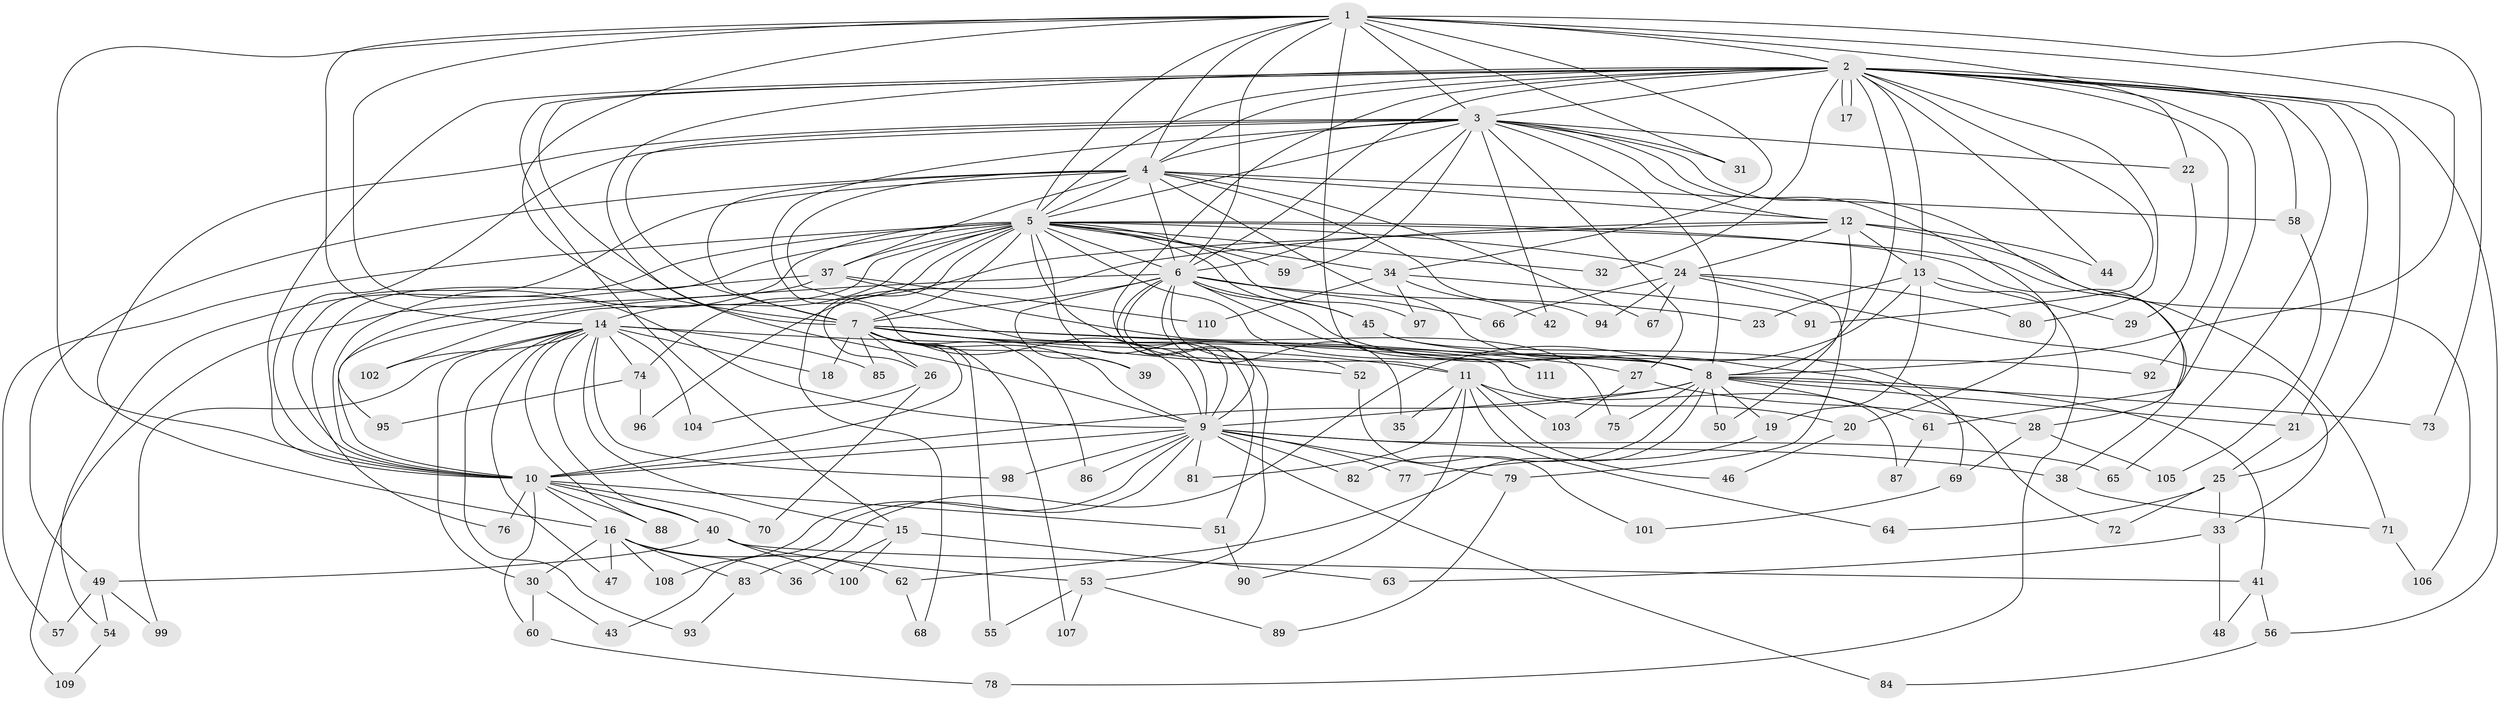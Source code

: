// coarse degree distribution, {12: 0.03636363636363636, 18: 0.01818181818181818, 16: 0.01818181818181818, 1: 0.14545454545454545, 2: 0.5818181818181818, 6: 0.03636363636363636, 3: 0.07272727272727272, 4: 0.03636363636363636, 28: 0.01818181818181818, 5: 0.01818181818181818, 19: 0.01818181818181818}
// Generated by graph-tools (version 1.1) at 2025/49/03/04/25 21:49:53]
// undirected, 111 vertices, 247 edges
graph export_dot {
graph [start="1"]
  node [color=gray90,style=filled];
  1;
  2;
  3;
  4;
  5;
  6;
  7;
  8;
  9;
  10;
  11;
  12;
  13;
  14;
  15;
  16;
  17;
  18;
  19;
  20;
  21;
  22;
  23;
  24;
  25;
  26;
  27;
  28;
  29;
  30;
  31;
  32;
  33;
  34;
  35;
  36;
  37;
  38;
  39;
  40;
  41;
  42;
  43;
  44;
  45;
  46;
  47;
  48;
  49;
  50;
  51;
  52;
  53;
  54;
  55;
  56;
  57;
  58;
  59;
  60;
  61;
  62;
  63;
  64;
  65;
  66;
  67;
  68;
  69;
  70;
  71;
  72;
  73;
  74;
  75;
  76;
  77;
  78;
  79;
  80;
  81;
  82;
  83;
  84;
  85;
  86;
  87;
  88;
  89;
  90;
  91;
  92;
  93;
  94;
  95;
  96;
  97;
  98;
  99;
  100;
  101;
  102;
  103;
  104;
  105;
  106;
  107;
  108;
  109;
  110;
  111;
  1 -- 2;
  1 -- 3;
  1 -- 4;
  1 -- 5;
  1 -- 6;
  1 -- 7;
  1 -- 8;
  1 -- 9;
  1 -- 10;
  1 -- 14;
  1 -- 22;
  1 -- 31;
  1 -- 34;
  1 -- 73;
  1 -- 111;
  2 -- 3;
  2 -- 4;
  2 -- 5;
  2 -- 6;
  2 -- 7;
  2 -- 8;
  2 -- 9;
  2 -- 10;
  2 -- 13;
  2 -- 15;
  2 -- 17;
  2 -- 17;
  2 -- 21;
  2 -- 25;
  2 -- 32;
  2 -- 44;
  2 -- 53;
  2 -- 56;
  2 -- 58;
  2 -- 61;
  2 -- 65;
  2 -- 80;
  2 -- 91;
  2 -- 92;
  3 -- 4;
  3 -- 5;
  3 -- 6;
  3 -- 7;
  3 -- 8;
  3 -- 9;
  3 -- 10;
  3 -- 12;
  3 -- 16;
  3 -- 20;
  3 -- 22;
  3 -- 27;
  3 -- 28;
  3 -- 31;
  3 -- 42;
  3 -- 59;
  4 -- 5;
  4 -- 6;
  4 -- 7;
  4 -- 8;
  4 -- 9;
  4 -- 10;
  4 -- 12;
  4 -- 37;
  4 -- 49;
  4 -- 58;
  4 -- 67;
  4 -- 94;
  5 -- 6;
  5 -- 7;
  5 -- 8;
  5 -- 9;
  5 -- 10;
  5 -- 14;
  5 -- 24;
  5 -- 32;
  5 -- 34;
  5 -- 37;
  5 -- 38;
  5 -- 45;
  5 -- 51;
  5 -- 54;
  5 -- 57;
  5 -- 59;
  5 -- 68;
  5 -- 71;
  5 -- 74;
  5 -- 76;
  5 -- 97;
  5 -- 102;
  6 -- 7;
  6 -- 8;
  6 -- 9;
  6 -- 10;
  6 -- 11;
  6 -- 23;
  6 -- 35;
  6 -- 39;
  6 -- 45;
  6 -- 52;
  6 -- 66;
  6 -- 72;
  7 -- 8;
  7 -- 9;
  7 -- 10;
  7 -- 11;
  7 -- 18;
  7 -- 26;
  7 -- 39;
  7 -- 52;
  7 -- 55;
  7 -- 85;
  7 -- 86;
  7 -- 87;
  7 -- 107;
  7 -- 111;
  8 -- 9;
  8 -- 10;
  8 -- 19;
  8 -- 21;
  8 -- 41;
  8 -- 50;
  8 -- 61;
  8 -- 62;
  8 -- 73;
  8 -- 75;
  8 -- 82;
  9 -- 10;
  9 -- 38;
  9 -- 43;
  9 -- 65;
  9 -- 77;
  9 -- 79;
  9 -- 81;
  9 -- 82;
  9 -- 84;
  9 -- 86;
  9 -- 98;
  9 -- 108;
  10 -- 16;
  10 -- 40;
  10 -- 51;
  10 -- 60;
  10 -- 70;
  10 -- 76;
  10 -- 88;
  11 -- 20;
  11 -- 35;
  11 -- 46;
  11 -- 64;
  11 -- 81;
  11 -- 90;
  11 -- 103;
  12 -- 13;
  12 -- 24;
  12 -- 26;
  12 -- 44;
  12 -- 50;
  12 -- 96;
  12 -- 106;
  13 -- 19;
  13 -- 23;
  13 -- 29;
  13 -- 78;
  13 -- 83;
  14 -- 15;
  14 -- 18;
  14 -- 27;
  14 -- 30;
  14 -- 40;
  14 -- 47;
  14 -- 74;
  14 -- 85;
  14 -- 88;
  14 -- 93;
  14 -- 98;
  14 -- 99;
  14 -- 102;
  14 -- 104;
  15 -- 36;
  15 -- 63;
  15 -- 100;
  16 -- 30;
  16 -- 36;
  16 -- 47;
  16 -- 62;
  16 -- 83;
  16 -- 108;
  19 -- 77;
  20 -- 46;
  21 -- 25;
  22 -- 29;
  24 -- 33;
  24 -- 66;
  24 -- 67;
  24 -- 79;
  24 -- 80;
  24 -- 94;
  25 -- 33;
  25 -- 64;
  25 -- 72;
  26 -- 70;
  26 -- 104;
  27 -- 28;
  27 -- 103;
  28 -- 69;
  28 -- 105;
  30 -- 43;
  30 -- 60;
  33 -- 48;
  33 -- 63;
  34 -- 42;
  34 -- 91;
  34 -- 97;
  34 -- 110;
  37 -- 75;
  37 -- 95;
  37 -- 109;
  37 -- 110;
  38 -- 71;
  40 -- 41;
  40 -- 49;
  40 -- 53;
  40 -- 100;
  41 -- 48;
  41 -- 56;
  45 -- 69;
  45 -- 92;
  49 -- 54;
  49 -- 57;
  49 -- 99;
  51 -- 90;
  52 -- 101;
  53 -- 55;
  53 -- 89;
  53 -- 107;
  54 -- 109;
  56 -- 84;
  58 -- 105;
  60 -- 78;
  61 -- 87;
  62 -- 68;
  69 -- 101;
  71 -- 106;
  74 -- 95;
  74 -- 96;
  79 -- 89;
  83 -- 93;
}
